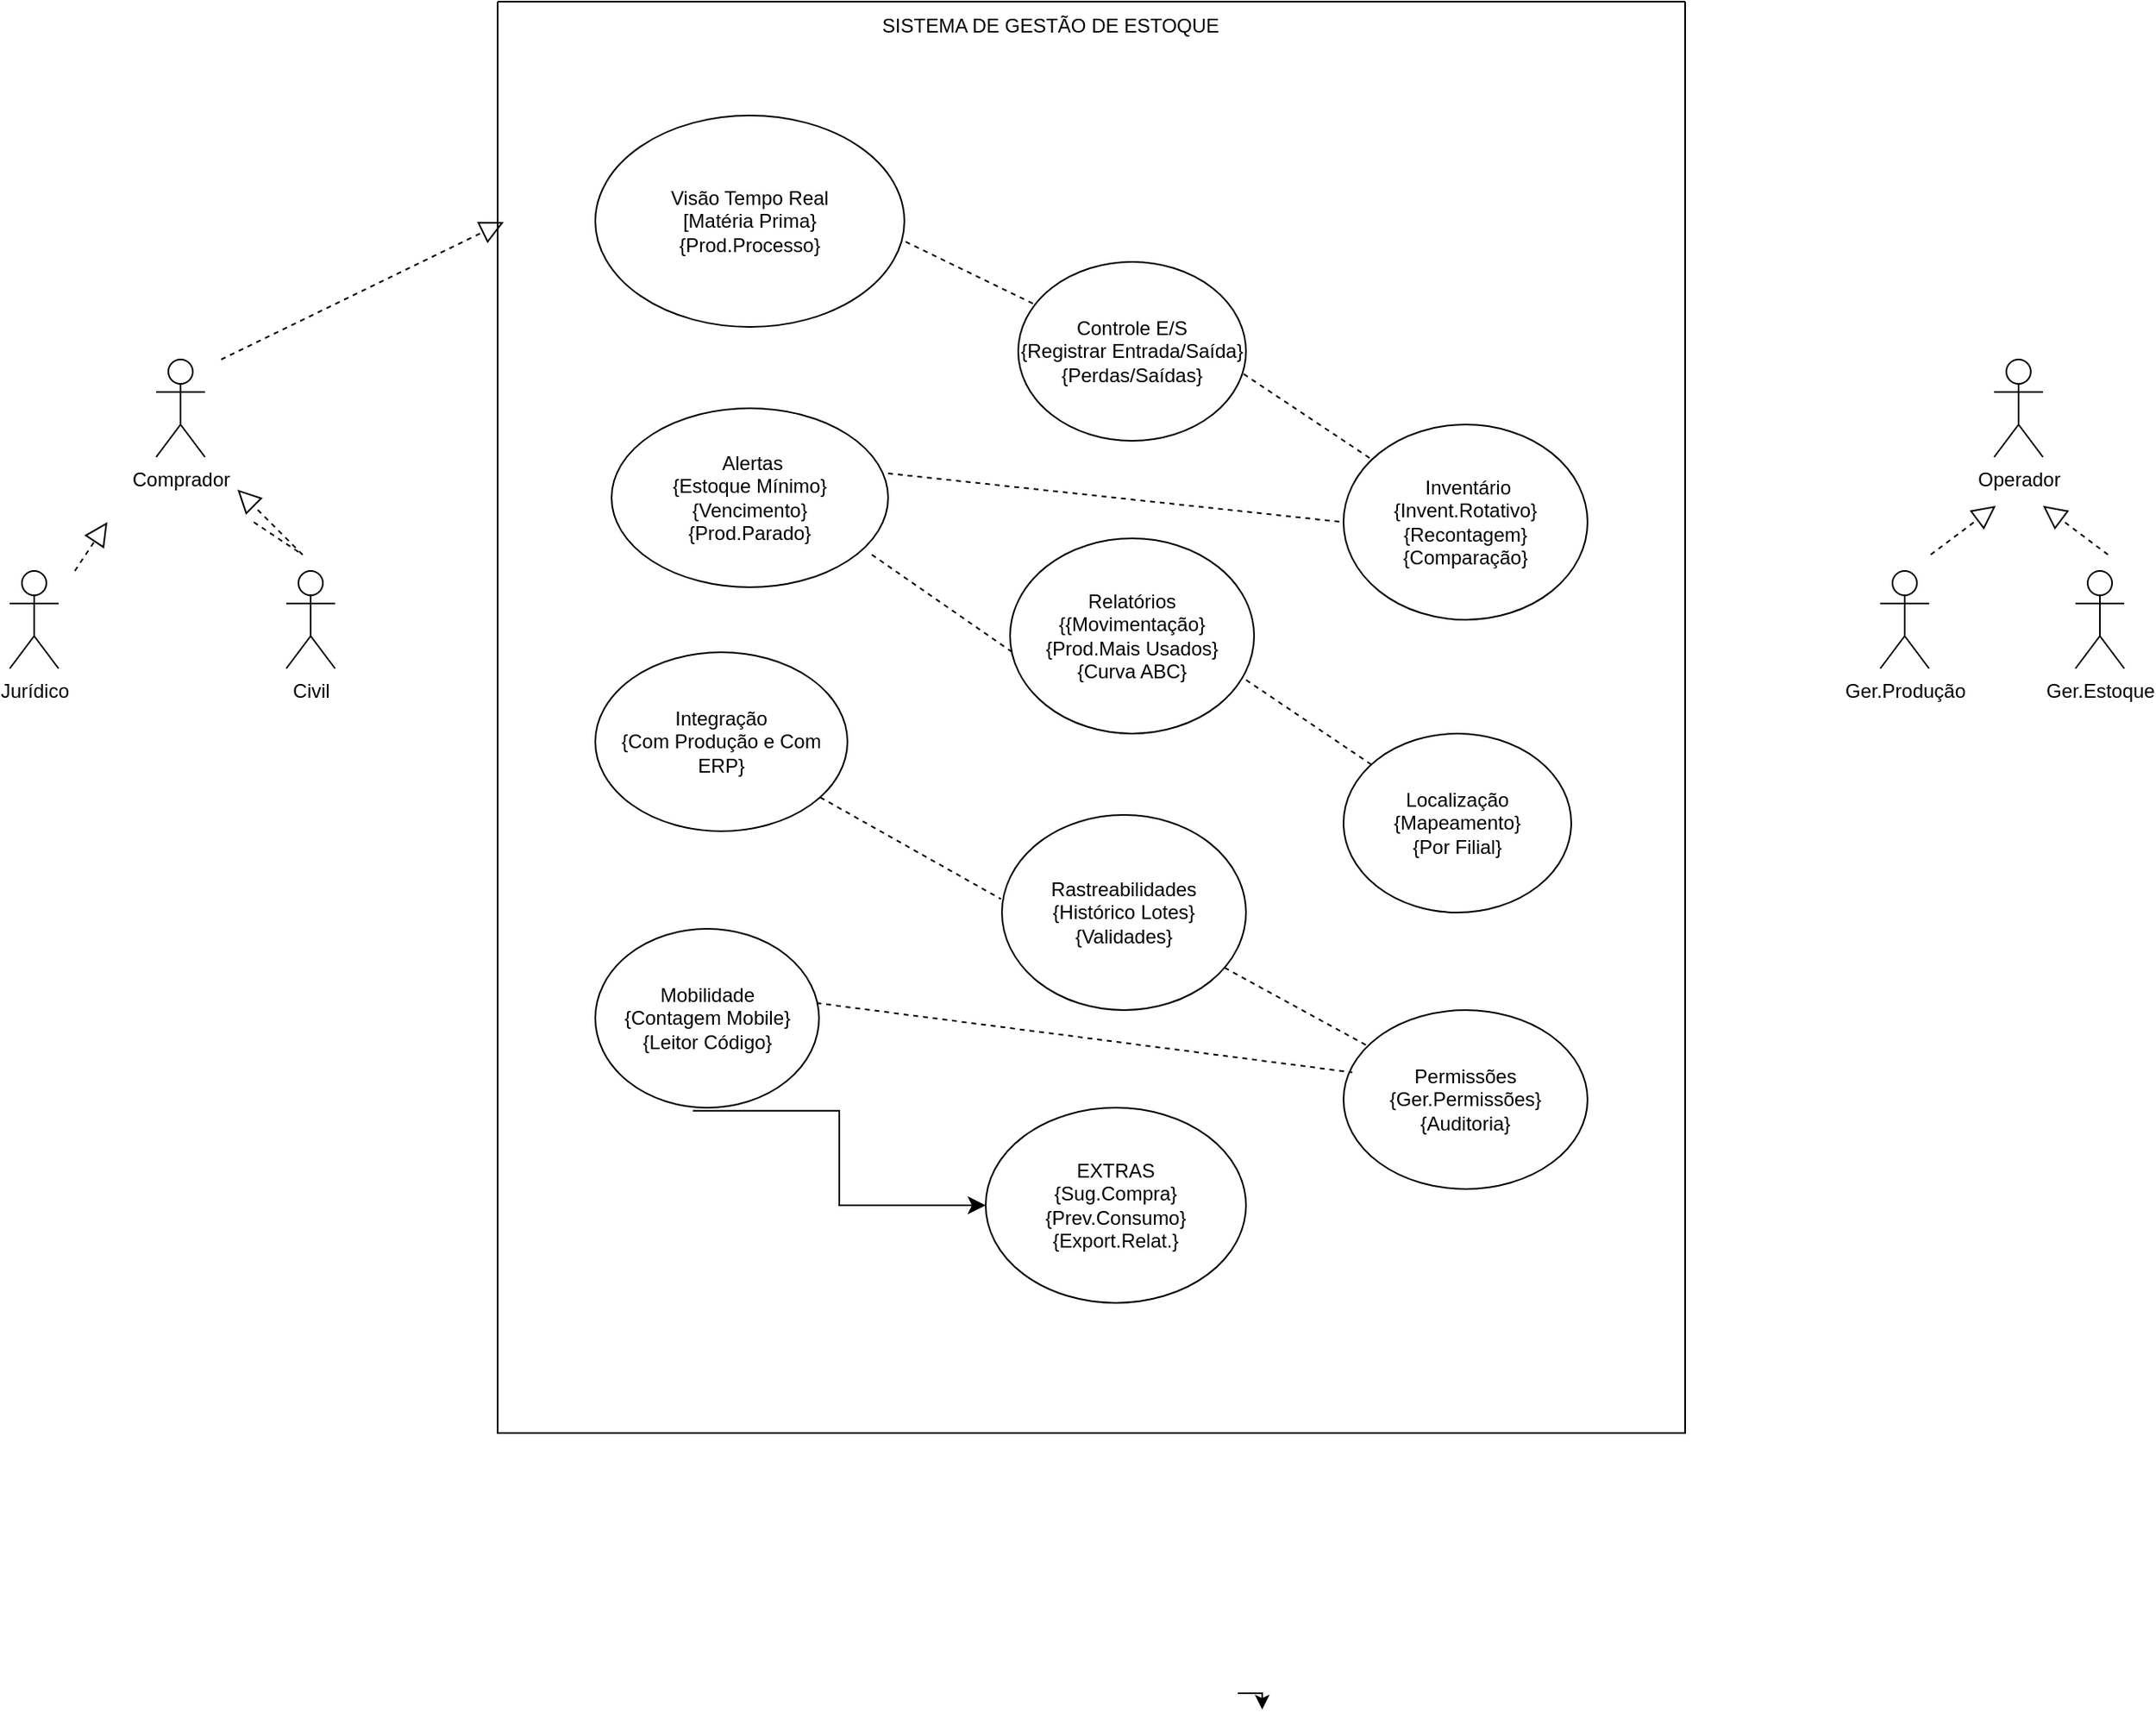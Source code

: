 <mxfile version="26.2.6">
  <diagram id="C5RBs43oDa-KdzZeNtuy" name="Page-1">
    <mxGraphModel dx="1904" dy="1047" grid="1" gridSize="10" guides="1" tooltips="1" connect="1" arrows="1" fold="1" page="1" pageScale="1" pageWidth="827" pageHeight="1169" math="0" shadow="0">
      <root>
        <mxCell id="WIyWlLk6GJQsqaUBKTNV-0" />
        <mxCell id="WIyWlLk6GJQsqaUBKTNV-1" parent="WIyWlLk6GJQsqaUBKTNV-0" />
        <mxCell id="YANR_p6s829X-X6N85jq-51" value="" style="swimlane;startSize=0;" vertex="1" parent="WIyWlLk6GJQsqaUBKTNV-1">
          <mxGeometry x="360" width="730" height="880" as="geometry" />
        </mxCell>
        <mxCell id="YANR_p6s829X-X6N85jq-62" value="Visão Tempo Real&lt;div&gt;[Matéria Prima}&lt;/div&gt;&lt;div&gt;{Prod.Processo}&lt;/div&gt;" style="ellipse;whiteSpace=wrap;html=1;" vertex="1" parent="YANR_p6s829X-X6N85jq-51">
          <mxGeometry x="60" y="70" width="190" height="130" as="geometry" />
        </mxCell>
        <mxCell id="YANR_p6s829X-X6N85jq-63" value="SISTEMA DE GESTÃO DE ESTOQUE" style="text;html=1;align=center;verticalAlign=middle;whiteSpace=wrap;rounded=0;" vertex="1" parent="YANR_p6s829X-X6N85jq-51">
          <mxGeometry x="190" width="300" height="30" as="geometry" />
        </mxCell>
        <mxCell id="YANR_p6s829X-X6N85jq-64" value="&amp;nbsp;Alertas&lt;div&gt;{Estoque Mínimo}&lt;/div&gt;&lt;div&gt;{Vencimento}&lt;/div&gt;&lt;div&gt;{Prod.Parado}&lt;/div&gt;" style="ellipse;whiteSpace=wrap;html=1;" vertex="1" parent="YANR_p6s829X-X6N85jq-51">
          <mxGeometry x="70" y="250" width="170" height="110" as="geometry" />
        </mxCell>
        <mxCell id="YANR_p6s829X-X6N85jq-65" value="Controle E/S&lt;div&gt;{Registrar Entrada/Saída}&lt;/div&gt;&lt;div&gt;{Perdas/Saídas}&lt;/div&gt;" style="ellipse;whiteSpace=wrap;html=1;" vertex="1" parent="YANR_p6s829X-X6N85jq-51">
          <mxGeometry x="320" y="160" width="140" height="110" as="geometry" />
        </mxCell>
        <mxCell id="YANR_p6s829X-X6N85jq-66" value="Integração&lt;div&gt;{Com Produção e Com ERP}&lt;/div&gt;" style="ellipse;whiteSpace=wrap;html=1;" vertex="1" parent="YANR_p6s829X-X6N85jq-51">
          <mxGeometry x="60" y="400" width="155" height="110" as="geometry" />
        </mxCell>
        <mxCell id="YANR_p6s829X-X6N85jq-67" value="Mobilidade&lt;div&gt;{Contagem Mobile}&lt;/div&gt;&lt;div&gt;{Leitor Código}&lt;/div&gt;" style="ellipse;whiteSpace=wrap;html=1;" vertex="1" parent="YANR_p6s829X-X6N85jq-51">
          <mxGeometry x="60" y="570" width="137.5" height="110" as="geometry" />
        </mxCell>
        <mxCell id="YANR_p6s829X-X6N85jq-68" value="Relatórios&lt;div&gt;{{Movimentação}&lt;/div&gt;&lt;div&gt;{Prod.Mais Usados}&lt;/div&gt;&lt;div&gt;{Curva ABC}&lt;/div&gt;" style="ellipse;whiteSpace=wrap;html=1;" vertex="1" parent="YANR_p6s829X-X6N85jq-51">
          <mxGeometry x="315" y="330" width="150" height="120" as="geometry" />
        </mxCell>
        <mxCell id="YANR_p6s829X-X6N85jq-69" value="Rastreabilidades&lt;div&gt;{Histórico Lotes}&lt;/div&gt;&lt;div&gt;{Validades}&lt;/div&gt;" style="ellipse;whiteSpace=wrap;html=1;" vertex="1" parent="YANR_p6s829X-X6N85jq-51">
          <mxGeometry x="310" y="500" width="150" height="120" as="geometry" />
        </mxCell>
        <mxCell id="YANR_p6s829X-X6N85jq-70" value="EXTRAS&lt;div&gt;{Sug.Compra}&lt;/div&gt;&lt;div&gt;{Prev.Consumo}&lt;/div&gt;&lt;div&gt;{Export.Relat.}&lt;/div&gt;" style="ellipse;whiteSpace=wrap;html=1;" vertex="1" parent="YANR_p6s829X-X6N85jq-51">
          <mxGeometry x="300" y="680" width="160" height="120" as="geometry" />
        </mxCell>
        <mxCell id="YANR_p6s829X-X6N85jq-71" value="&amp;nbsp;Inventário&lt;div&gt;{Invent.Rotativo}&lt;/div&gt;&lt;div&gt;{Recontagem}&lt;/div&gt;&lt;div&gt;{Comparação}&lt;/div&gt;" style="ellipse;whiteSpace=wrap;html=1;" vertex="1" parent="YANR_p6s829X-X6N85jq-51">
          <mxGeometry x="520" y="260" width="150" height="120" as="geometry" />
        </mxCell>
        <mxCell id="YANR_p6s829X-X6N85jq-72" value="Localização&lt;div&gt;{Mapeamento}&lt;/div&gt;&lt;div&gt;{Por Filial}&lt;/div&gt;" style="ellipse;whiteSpace=wrap;html=1;" vertex="1" parent="YANR_p6s829X-X6N85jq-51">
          <mxGeometry x="520" y="450" width="140" height="110" as="geometry" />
        </mxCell>
        <mxCell id="YANR_p6s829X-X6N85jq-73" value="Permissões&lt;div&gt;{Ger.Permissões}&lt;/div&gt;&lt;div&gt;{Auditoria}&lt;/div&gt;" style="ellipse;whiteSpace=wrap;html=1;" vertex="1" parent="YANR_p6s829X-X6N85jq-51">
          <mxGeometry x="520" y="620" width="150" height="110" as="geometry" />
        </mxCell>
        <mxCell id="YANR_p6s829X-X6N85jq-97" value="" style="edgeStyle=elbowEdgeStyle;elbow=horizontal;endArrow=classic;html=1;curved=0;rounded=0;endSize=8;startSize=8;exitX=0.436;exitY=1.017;exitDx=0;exitDy=0;exitPerimeter=0;entryX=0;entryY=0.5;entryDx=0;entryDy=0;" edge="1" parent="YANR_p6s829X-X6N85jq-51" source="YANR_p6s829X-X6N85jq-67" target="YANR_p6s829X-X6N85jq-70">
          <mxGeometry width="50" height="50" relative="1" as="geometry">
            <mxPoint x="140" y="800" as="sourcePoint" />
            <mxPoint x="190" y="750" as="targetPoint" />
          </mxGeometry>
        </mxCell>
        <mxCell id="YANR_p6s829X-X6N85jq-119" value="" style="endArrow=none;dashed=1;html=1;rounded=0;exitX=1.004;exitY=0.597;exitDx=0;exitDy=0;exitPerimeter=0;" edge="1" parent="YANR_p6s829X-X6N85jq-51" source="YANR_p6s829X-X6N85jq-62" target="YANR_p6s829X-X6N85jq-65">
          <mxGeometry width="50" height="50" relative="1" as="geometry">
            <mxPoint x="340" y="120" as="sourcePoint" />
            <mxPoint x="390" y="70" as="targetPoint" />
          </mxGeometry>
        </mxCell>
        <mxCell id="YANR_p6s829X-X6N85jq-120" value="" style="endArrow=none;dashed=1;html=1;rounded=0;exitX=0.99;exitY=0.627;exitDx=0;exitDy=0;exitPerimeter=0;" edge="1" parent="YANR_p6s829X-X6N85jq-51" source="YANR_p6s829X-X6N85jq-65" target="YANR_p6s829X-X6N85jq-71">
          <mxGeometry width="50" height="50" relative="1" as="geometry">
            <mxPoint x="530" y="230" as="sourcePoint" />
            <mxPoint x="580" y="180" as="targetPoint" />
          </mxGeometry>
        </mxCell>
        <mxCell id="YANR_p6s829X-X6N85jq-121" value="" style="endArrow=none;dashed=1;html=1;rounded=0;entryX=0;entryY=0.5;entryDx=0;entryDy=0;exitX=1;exitY=0.364;exitDx=0;exitDy=0;exitPerimeter=0;" edge="1" parent="YANR_p6s829X-X6N85jq-51" source="YANR_p6s829X-X6N85jq-64" target="YANR_p6s829X-X6N85jq-71">
          <mxGeometry width="50" height="50" relative="1" as="geometry">
            <mxPoint x="450" y="330" as="sourcePoint" />
            <mxPoint x="500" y="280" as="targetPoint" />
          </mxGeometry>
        </mxCell>
        <mxCell id="YANR_p6s829X-X6N85jq-122" value="" style="endArrow=none;dashed=1;html=1;rounded=0;exitX=0.941;exitY=0.818;exitDx=0;exitDy=0;exitPerimeter=0;entryX=0.007;entryY=0.581;entryDx=0;entryDy=0;entryPerimeter=0;" edge="1" parent="YANR_p6s829X-X6N85jq-51" source="YANR_p6s829X-X6N85jq-64" target="YANR_p6s829X-X6N85jq-68">
          <mxGeometry width="50" height="50" relative="1" as="geometry">
            <mxPoint x="230" y="420" as="sourcePoint" />
            <mxPoint x="280" y="370" as="targetPoint" />
          </mxGeometry>
        </mxCell>
        <mxCell id="YANR_p6s829X-X6N85jq-123" value="" style="endArrow=none;dashed=1;html=1;rounded=0;exitX=0.967;exitY=0.725;exitDx=0;exitDy=0;exitPerimeter=0;" edge="1" parent="YANR_p6s829X-X6N85jq-51" source="YANR_p6s829X-X6N85jq-68" target="YANR_p6s829X-X6N85jq-72">
          <mxGeometry width="50" height="50" relative="1" as="geometry">
            <mxPoint x="500" y="460" as="sourcePoint" />
            <mxPoint x="550" y="410" as="targetPoint" />
          </mxGeometry>
        </mxCell>
        <mxCell id="YANR_p6s829X-X6N85jq-124" value="" style="endArrow=none;dashed=1;html=1;rounded=0;" edge="1" parent="YANR_p6s829X-X6N85jq-51" source="YANR_p6s829X-X6N85jq-69" target="YANR_p6s829X-X6N85jq-73">
          <mxGeometry width="50" height="50" relative="1" as="geometry">
            <mxPoint x="480" y="650" as="sourcePoint" />
            <mxPoint x="530" y="600" as="targetPoint" />
          </mxGeometry>
        </mxCell>
        <mxCell id="YANR_p6s829X-X6N85jq-125" value="" style="endArrow=none;dashed=1;html=1;rounded=0;entryX=-0.004;entryY=0.431;entryDx=0;entryDy=0;entryPerimeter=0;" edge="1" parent="YANR_p6s829X-X6N85jq-51" source="YANR_p6s829X-X6N85jq-66" target="YANR_p6s829X-X6N85jq-69">
          <mxGeometry width="50" height="50" relative="1" as="geometry">
            <mxPoint x="240" y="560" as="sourcePoint" />
            <mxPoint x="290" y="510" as="targetPoint" />
          </mxGeometry>
        </mxCell>
        <mxCell id="YANR_p6s829X-X6N85jq-126" value="" style="endArrow=none;dashed=1;html=1;rounded=0;entryX=0.036;entryY=0.348;entryDx=0;entryDy=0;entryPerimeter=0;exitX=0.989;exitY=0.415;exitDx=0;exitDy=0;exitPerimeter=0;" edge="1" parent="YANR_p6s829X-X6N85jq-51" source="YANR_p6s829X-X6N85jq-67" target="YANR_p6s829X-X6N85jq-73">
          <mxGeometry width="50" height="50" relative="1" as="geometry">
            <mxPoint x="430" y="680" as="sourcePoint" />
            <mxPoint x="480" y="630" as="targetPoint" />
          </mxGeometry>
        </mxCell>
        <mxCell id="YANR_p6s829X-X6N85jq-89" style="edgeStyle=orthogonalEdgeStyle;rounded=0;orthogonalLoop=1;jettySize=auto;html=1;exitX=0;exitY=0.333;exitDx=0;exitDy=0;exitPerimeter=0;entryX=0.5;entryY=0.5;entryDx=0;entryDy=0;entryPerimeter=0;" edge="1" parent="WIyWlLk6GJQsqaUBKTNV-1">
          <mxGeometry relative="1" as="geometry">
            <mxPoint x="815" y="1040" as="sourcePoint" />
            <mxPoint x="830" y="1050" as="targetPoint" />
          </mxGeometry>
        </mxCell>
        <mxCell id="YANR_p6s829X-X6N85jq-102" value="Comprador" style="shape=umlActor;verticalLabelPosition=bottom;verticalAlign=top;html=1;" vertex="1" parent="WIyWlLk6GJQsqaUBKTNV-1">
          <mxGeometry x="150" y="220" width="30" height="60" as="geometry" />
        </mxCell>
        <mxCell id="YANR_p6s829X-X6N85jq-103" value="Jurídico" style="shape=umlActor;verticalLabelPosition=bottom;verticalAlign=top;html=1;" vertex="1" parent="WIyWlLk6GJQsqaUBKTNV-1">
          <mxGeometry x="60" y="350" width="30" height="60" as="geometry" />
        </mxCell>
        <mxCell id="YANR_p6s829X-X6N85jq-104" value="Civil" style="shape=umlActor;verticalLabelPosition=bottom;verticalAlign=top;html=1;" vertex="1" parent="WIyWlLk6GJQsqaUBKTNV-1">
          <mxGeometry x="230" y="350" width="30" height="60" as="geometry" />
        </mxCell>
        <mxCell id="YANR_p6s829X-X6N85jq-105" value="Operador" style="shape=umlActor;verticalLabelPosition=bottom;verticalAlign=top;html=1;" vertex="1" parent="WIyWlLk6GJQsqaUBKTNV-1">
          <mxGeometry x="1280" y="220" width="30" height="60" as="geometry" />
        </mxCell>
        <mxCell id="YANR_p6s829X-X6N85jq-106" value="Ger.Produção" style="shape=umlActor;verticalLabelPosition=bottom;verticalAlign=top;html=1;" vertex="1" parent="WIyWlLk6GJQsqaUBKTNV-1">
          <mxGeometry x="1210" y="350" width="30" height="60" as="geometry" />
        </mxCell>
        <mxCell id="YANR_p6s829X-X6N85jq-107" value="Ger.Estoque" style="shape=umlActor;verticalLabelPosition=bottom;verticalAlign=top;html=1;" vertex="1" parent="WIyWlLk6GJQsqaUBKTNV-1">
          <mxGeometry x="1330" y="350" width="30" height="60" as="geometry" />
        </mxCell>
        <mxCell id="YANR_p6s829X-X6N85jq-113" value="" style="endArrow=block;dashed=1;endFill=0;endSize=12;html=1;rounded=0;" edge="1" parent="WIyWlLk6GJQsqaUBKTNV-1">
          <mxGeometry width="160" relative="1" as="geometry">
            <mxPoint x="100" y="350" as="sourcePoint" />
            <mxPoint x="120" y="320" as="targetPoint" />
          </mxGeometry>
        </mxCell>
        <mxCell id="YANR_p6s829X-X6N85jq-114" value="" style="endArrow=block;dashed=1;endFill=0;endSize=12;html=1;rounded=0;" edge="1" parent="WIyWlLk6GJQsqaUBKTNV-1">
          <mxGeometry width="160" relative="1" as="geometry">
            <mxPoint x="210" y="320" as="sourcePoint" />
            <mxPoint x="200" y="300" as="targetPoint" />
            <Array as="points">
              <mxPoint x="240" y="340" />
              <mxPoint x="220" y="320" />
            </Array>
          </mxGeometry>
        </mxCell>
        <mxCell id="YANR_p6s829X-X6N85jq-116" value="" style="endArrow=block;dashed=1;endFill=0;endSize=12;html=1;rounded=0;" edge="1" parent="WIyWlLk6GJQsqaUBKTNV-1">
          <mxGeometry width="160" relative="1" as="geometry">
            <mxPoint x="1241" y="340" as="sourcePoint" />
            <mxPoint x="1281" y="310" as="targetPoint" />
          </mxGeometry>
        </mxCell>
        <mxCell id="YANR_p6s829X-X6N85jq-117" value="" style="endArrow=block;dashed=1;endFill=0;endSize=12;html=1;rounded=0;" edge="1" parent="WIyWlLk6GJQsqaUBKTNV-1">
          <mxGeometry width="160" relative="1" as="geometry">
            <mxPoint x="1350" y="340" as="sourcePoint" />
            <mxPoint x="1310" y="310" as="targetPoint" />
          </mxGeometry>
        </mxCell>
        <mxCell id="YANR_p6s829X-X6N85jq-118" value="" style="endArrow=block;dashed=1;endFill=0;endSize=12;html=1;rounded=0;entryX=0.005;entryY=0.154;entryDx=0;entryDy=0;entryPerimeter=0;" edge="1" parent="WIyWlLk6GJQsqaUBKTNV-1" target="YANR_p6s829X-X6N85jq-51">
          <mxGeometry width="160" relative="1" as="geometry">
            <mxPoint x="190" y="220" as="sourcePoint" />
            <mxPoint x="310" y="150" as="targetPoint" />
          </mxGeometry>
        </mxCell>
      </root>
    </mxGraphModel>
  </diagram>
</mxfile>
